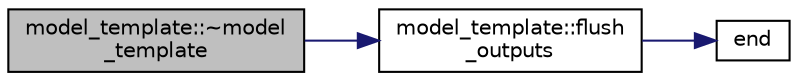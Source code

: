 digraph "model_template::~model_template"
{
 // INTERACTIVE_SVG=YES
 // LATEX_PDF_SIZE
  edge [fontname="Helvetica",fontsize="10",labelfontname="Helvetica",labelfontsize="10"];
  node [fontname="Helvetica",fontsize="10",shape=record];
  rankdir="LR";
  Node1 [label="model_template::~model\l_template",height=0.2,width=0.4,color="black", fillcolor="grey75", style="filled", fontcolor="black",tooltip="Virtual destructor for the model_template class."];
  Node1 -> Node2 [color="midnightblue",fontsize="10",style="solid",fontname="Helvetica"];
  Node2 [label="model_template::flush\l_outputs",height=0.2,width=0.4,color="black", fillcolor="white", style="filled",URL="$classmodel__template.html#ac393d52139a06ce55e9b7872954ef17f",tooltip="Clears all output tensors, freeing memory."];
  Node2 -> Node3 [color="midnightblue",fontsize="10",style="solid",fontname="Helvetica"];
  Node3 [label="end",height=0.2,width=0.4,color="black", fillcolor="white", style="filled",URL="$_3name_4_8h.html#a64e9fa75beda50a9e8400ee0d4e61984",tooltip=" "];
}
